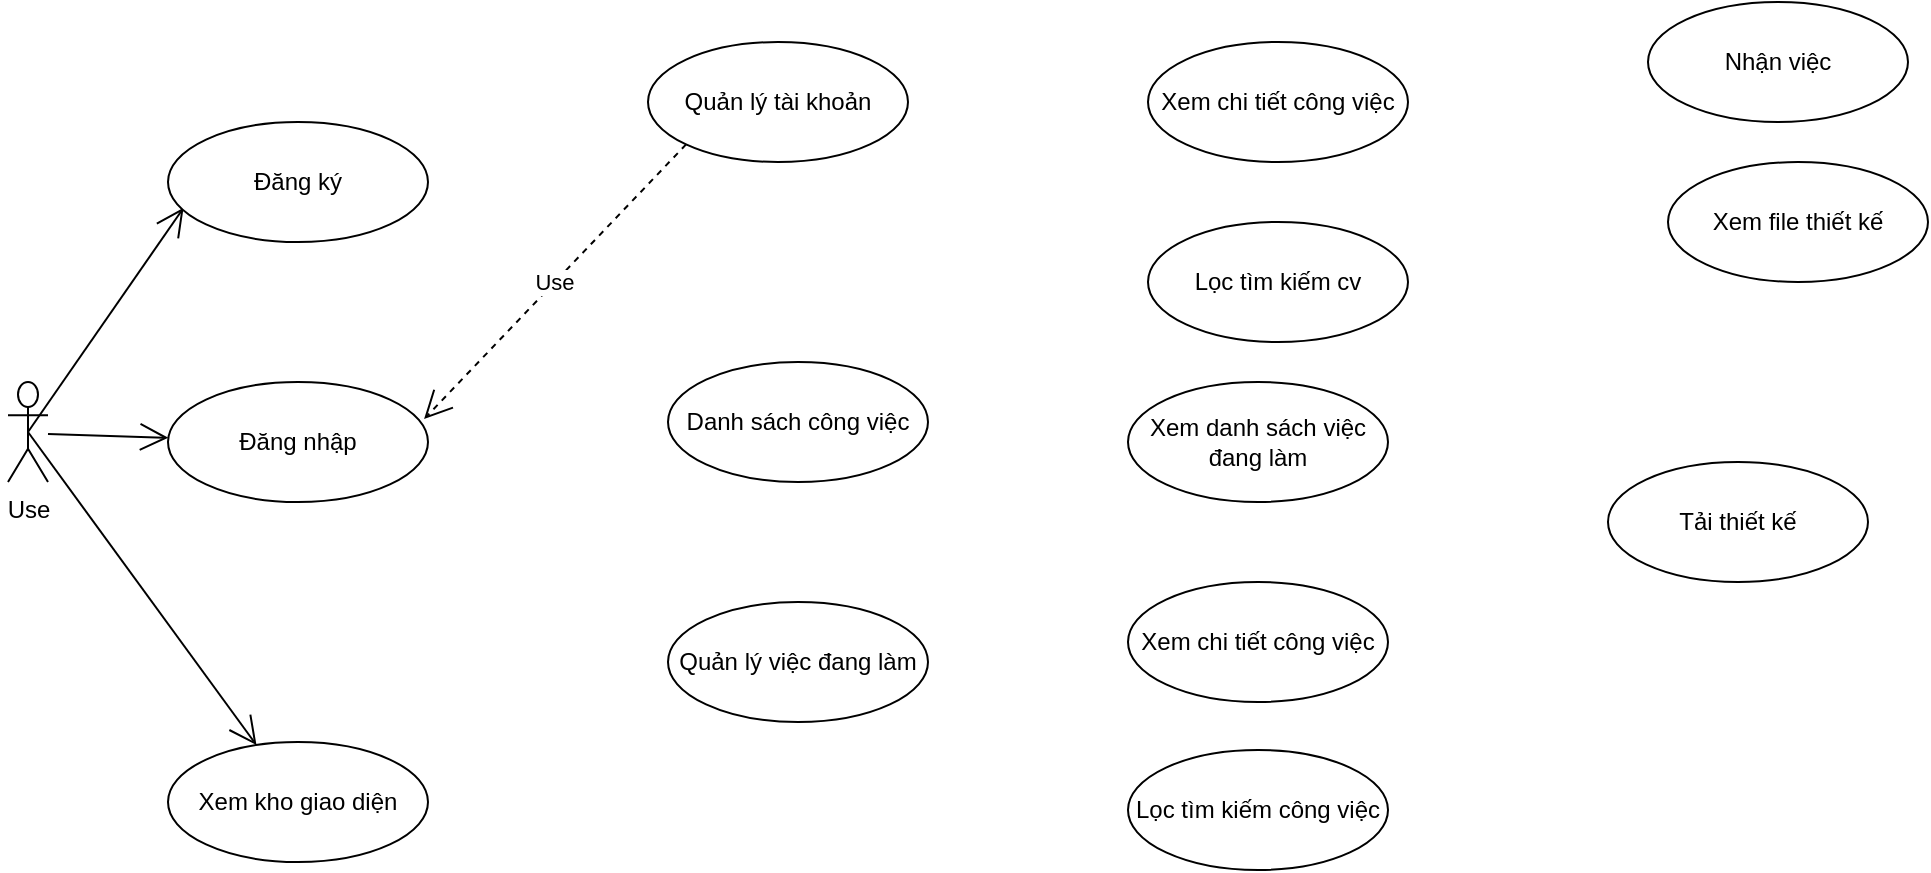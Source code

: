 <mxfile version="13.8.0" type="github">
  <diagram id="-H18s_F7PkQG1bvrdtzM" name="Page-1">
    <mxGraphModel dx="1106" dy="635" grid="1" gridSize="10" guides="1" tooltips="1" connect="1" arrows="1" fold="1" page="1" pageScale="1" pageWidth="1169" pageHeight="827" math="0" shadow="0">
      <root>
        <mxCell id="0" />
        <mxCell id="1" parent="0" />
        <mxCell id="wraNXZqroRVsVNhuofaR-1" value="Use" style="shape=umlActor;verticalLabelPosition=bottom;verticalAlign=top;html=1;outlineConnect=0;" parent="1" vertex="1">
          <mxGeometry x="40" y="230" width="20" height="50" as="geometry" />
        </mxCell>
        <mxCell id="G6Vpepxi8D2sUCixTcSk-1" value="" style="endArrow=open;endFill=1;endSize=12;html=1;entryX=0.06;entryY=0.715;entryDx=0;entryDy=0;entryPerimeter=0;exitX=0.5;exitY=0.5;exitDx=0;exitDy=0;exitPerimeter=0;" edge="1" parent="1" source="wraNXZqroRVsVNhuofaR-1" target="G6Vpepxi8D2sUCixTcSk-2">
          <mxGeometry width="160" relative="1" as="geometry">
            <mxPoint x="70" y="255" as="sourcePoint" />
            <mxPoint x="120" y="200" as="targetPoint" />
          </mxGeometry>
        </mxCell>
        <mxCell id="G6Vpepxi8D2sUCixTcSk-2" value="Đăng ký" style="ellipse;whiteSpace=wrap;html=1;" vertex="1" parent="1">
          <mxGeometry x="120" y="100" width="130" height="60" as="geometry" />
        </mxCell>
        <mxCell id="G6Vpepxi8D2sUCixTcSk-3" value="Đăng nhập" style="ellipse;whiteSpace=wrap;html=1;" vertex="1" parent="1">
          <mxGeometry x="120" y="230" width="130" height="60" as="geometry" />
        </mxCell>
        <mxCell id="G6Vpepxi8D2sUCixTcSk-4" value="" style="endArrow=open;endFill=1;endSize=12;html=1;" edge="1" parent="1" target="G6Vpepxi8D2sUCixTcSk-3">
          <mxGeometry width="160" relative="1" as="geometry">
            <mxPoint x="60" y="256" as="sourcePoint" />
            <mxPoint x="136" y="195.75" as="targetPoint" />
          </mxGeometry>
        </mxCell>
        <mxCell id="G6Vpepxi8D2sUCixTcSk-7" value="Xem kho giao diện" style="ellipse;whiteSpace=wrap;html=1;" vertex="1" parent="1">
          <mxGeometry x="120" y="410" width="130" height="60" as="geometry" />
        </mxCell>
        <mxCell id="G6Vpepxi8D2sUCixTcSk-8" value="" style="endArrow=open;endFill=1;endSize=12;html=1;exitX=0.5;exitY=0.5;exitDx=0;exitDy=0;exitPerimeter=0;" edge="1" parent="1" source="wraNXZqroRVsVNhuofaR-1" target="G6Vpepxi8D2sUCixTcSk-7">
          <mxGeometry width="160" relative="1" as="geometry">
            <mxPoint x="70" y="260" as="sourcePoint" />
            <mxPoint x="130.287" y="262.814" as="targetPoint" />
          </mxGeometry>
        </mxCell>
        <mxCell id="G6Vpepxi8D2sUCixTcSk-9" value="Use" style="endArrow=open;endSize=12;dashed=1;html=1;entryX=0.985;entryY=0.309;entryDx=0;entryDy=0;entryPerimeter=0;exitX=0;exitY=1;exitDx=0;exitDy=0;" edge="1" parent="1" source="G6Vpepxi8D2sUCixTcSk-10" target="G6Vpepxi8D2sUCixTcSk-3">
          <mxGeometry width="160" relative="1" as="geometry">
            <mxPoint x="400" y="160" as="sourcePoint" />
            <mxPoint x="640" y="320" as="targetPoint" />
          </mxGeometry>
        </mxCell>
        <mxCell id="G6Vpepxi8D2sUCixTcSk-10" value="Quản lý tài khoản" style="ellipse;whiteSpace=wrap;html=1;" vertex="1" parent="1">
          <mxGeometry x="360" y="60" width="130" height="60" as="geometry" />
        </mxCell>
        <mxCell id="G6Vpepxi8D2sUCixTcSk-11" value="Danh sách công việc" style="ellipse;whiteSpace=wrap;html=1;" vertex="1" parent="1">
          <mxGeometry x="370" y="220" width="130" height="60" as="geometry" />
        </mxCell>
        <mxCell id="G6Vpepxi8D2sUCixTcSk-13" value="Quản lý việc đang làm" style="ellipse;whiteSpace=wrap;html=1;" vertex="1" parent="1">
          <mxGeometry x="370" y="340" width="130" height="60" as="geometry" />
        </mxCell>
        <mxCell id="G6Vpepxi8D2sUCixTcSk-14" value="Xem danh sách việc đang làm" style="ellipse;whiteSpace=wrap;html=1;" vertex="1" parent="1">
          <mxGeometry x="600" y="230" width="130" height="60" as="geometry" />
        </mxCell>
        <mxCell id="G6Vpepxi8D2sUCixTcSk-15" value="Lọc tìm kiếm công việc" style="ellipse;whiteSpace=wrap;html=1;" vertex="1" parent="1">
          <mxGeometry x="600" y="414" width="130" height="60" as="geometry" />
        </mxCell>
        <mxCell id="G6Vpepxi8D2sUCixTcSk-16" value="Xem chi tiết công việc" style="ellipse;whiteSpace=wrap;html=1;" vertex="1" parent="1">
          <mxGeometry x="600" y="330" width="130" height="60" as="geometry" />
        </mxCell>
        <mxCell id="G6Vpepxi8D2sUCixTcSk-17" value="Tải thiết kế" style="ellipse;whiteSpace=wrap;html=1;" vertex="1" parent="1">
          <mxGeometry x="840" y="270" width="130" height="60" as="geometry" />
        </mxCell>
        <mxCell id="G6Vpepxi8D2sUCixTcSk-19" value="Xem chi tiết công việc" style="ellipse;whiteSpace=wrap;html=1;" vertex="1" parent="1">
          <mxGeometry x="610" y="60" width="130" height="60" as="geometry" />
        </mxCell>
        <mxCell id="G6Vpepxi8D2sUCixTcSk-20" value="Lọc tìm kiếm cv" style="ellipse;whiteSpace=wrap;html=1;" vertex="1" parent="1">
          <mxGeometry x="610" y="150" width="130" height="60" as="geometry" />
        </mxCell>
        <mxCell id="G6Vpepxi8D2sUCixTcSk-21" value="Nhận việc" style="ellipse;whiteSpace=wrap;html=1;" vertex="1" parent="1">
          <mxGeometry x="860" y="40" width="130" height="60" as="geometry" />
        </mxCell>
        <mxCell id="G6Vpepxi8D2sUCixTcSk-22" value="Xem file thiết kế" style="ellipse;whiteSpace=wrap;html=1;" vertex="1" parent="1">
          <mxGeometry x="870" y="120" width="130" height="60" as="geometry" />
        </mxCell>
      </root>
    </mxGraphModel>
  </diagram>
</mxfile>
